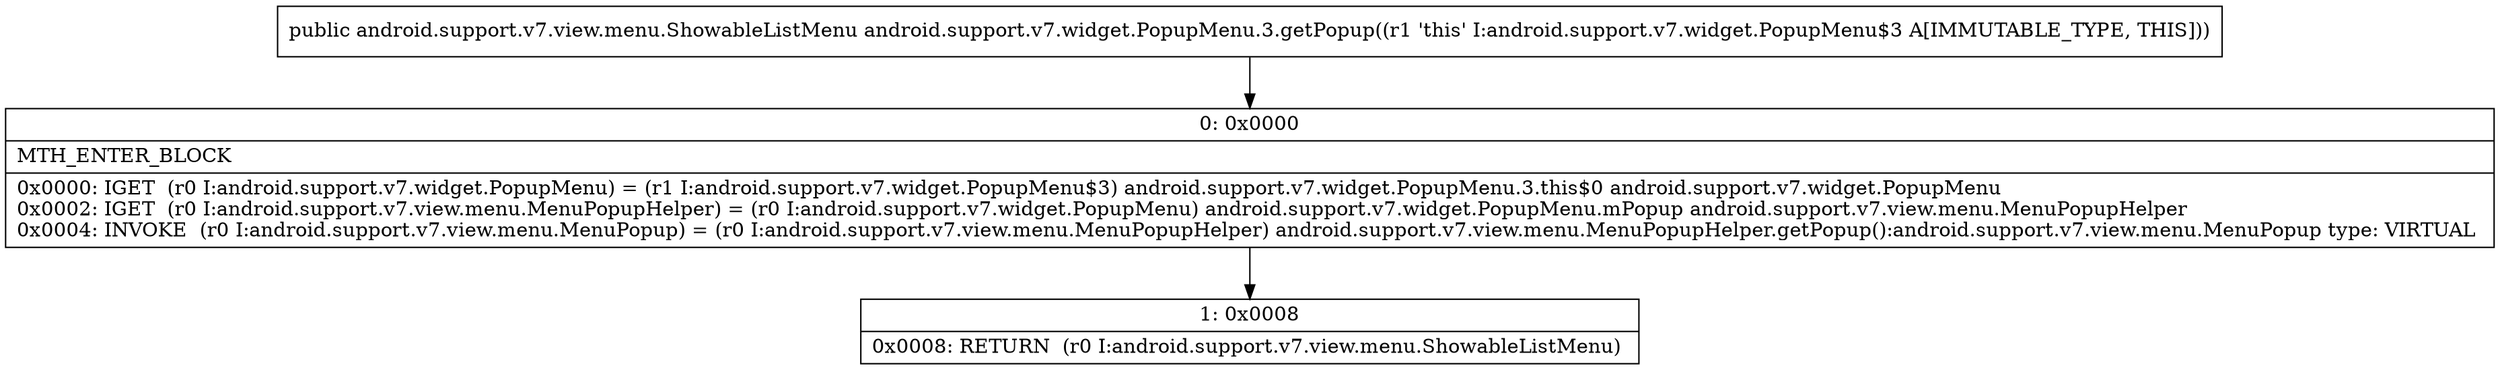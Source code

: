 digraph "CFG forandroid.support.v7.widget.PopupMenu.3.getPopup()Landroid\/support\/v7\/view\/menu\/ShowableListMenu;" {
Node_0 [shape=record,label="{0\:\ 0x0000|MTH_ENTER_BLOCK\l|0x0000: IGET  (r0 I:android.support.v7.widget.PopupMenu) = (r1 I:android.support.v7.widget.PopupMenu$3) android.support.v7.widget.PopupMenu.3.this$0 android.support.v7.widget.PopupMenu \l0x0002: IGET  (r0 I:android.support.v7.view.menu.MenuPopupHelper) = (r0 I:android.support.v7.widget.PopupMenu) android.support.v7.widget.PopupMenu.mPopup android.support.v7.view.menu.MenuPopupHelper \l0x0004: INVOKE  (r0 I:android.support.v7.view.menu.MenuPopup) = (r0 I:android.support.v7.view.menu.MenuPopupHelper) android.support.v7.view.menu.MenuPopupHelper.getPopup():android.support.v7.view.menu.MenuPopup type: VIRTUAL \l}"];
Node_1 [shape=record,label="{1\:\ 0x0008|0x0008: RETURN  (r0 I:android.support.v7.view.menu.ShowableListMenu) \l}"];
MethodNode[shape=record,label="{public android.support.v7.view.menu.ShowableListMenu android.support.v7.widget.PopupMenu.3.getPopup((r1 'this' I:android.support.v7.widget.PopupMenu$3 A[IMMUTABLE_TYPE, THIS])) }"];
MethodNode -> Node_0;
Node_0 -> Node_1;
}

